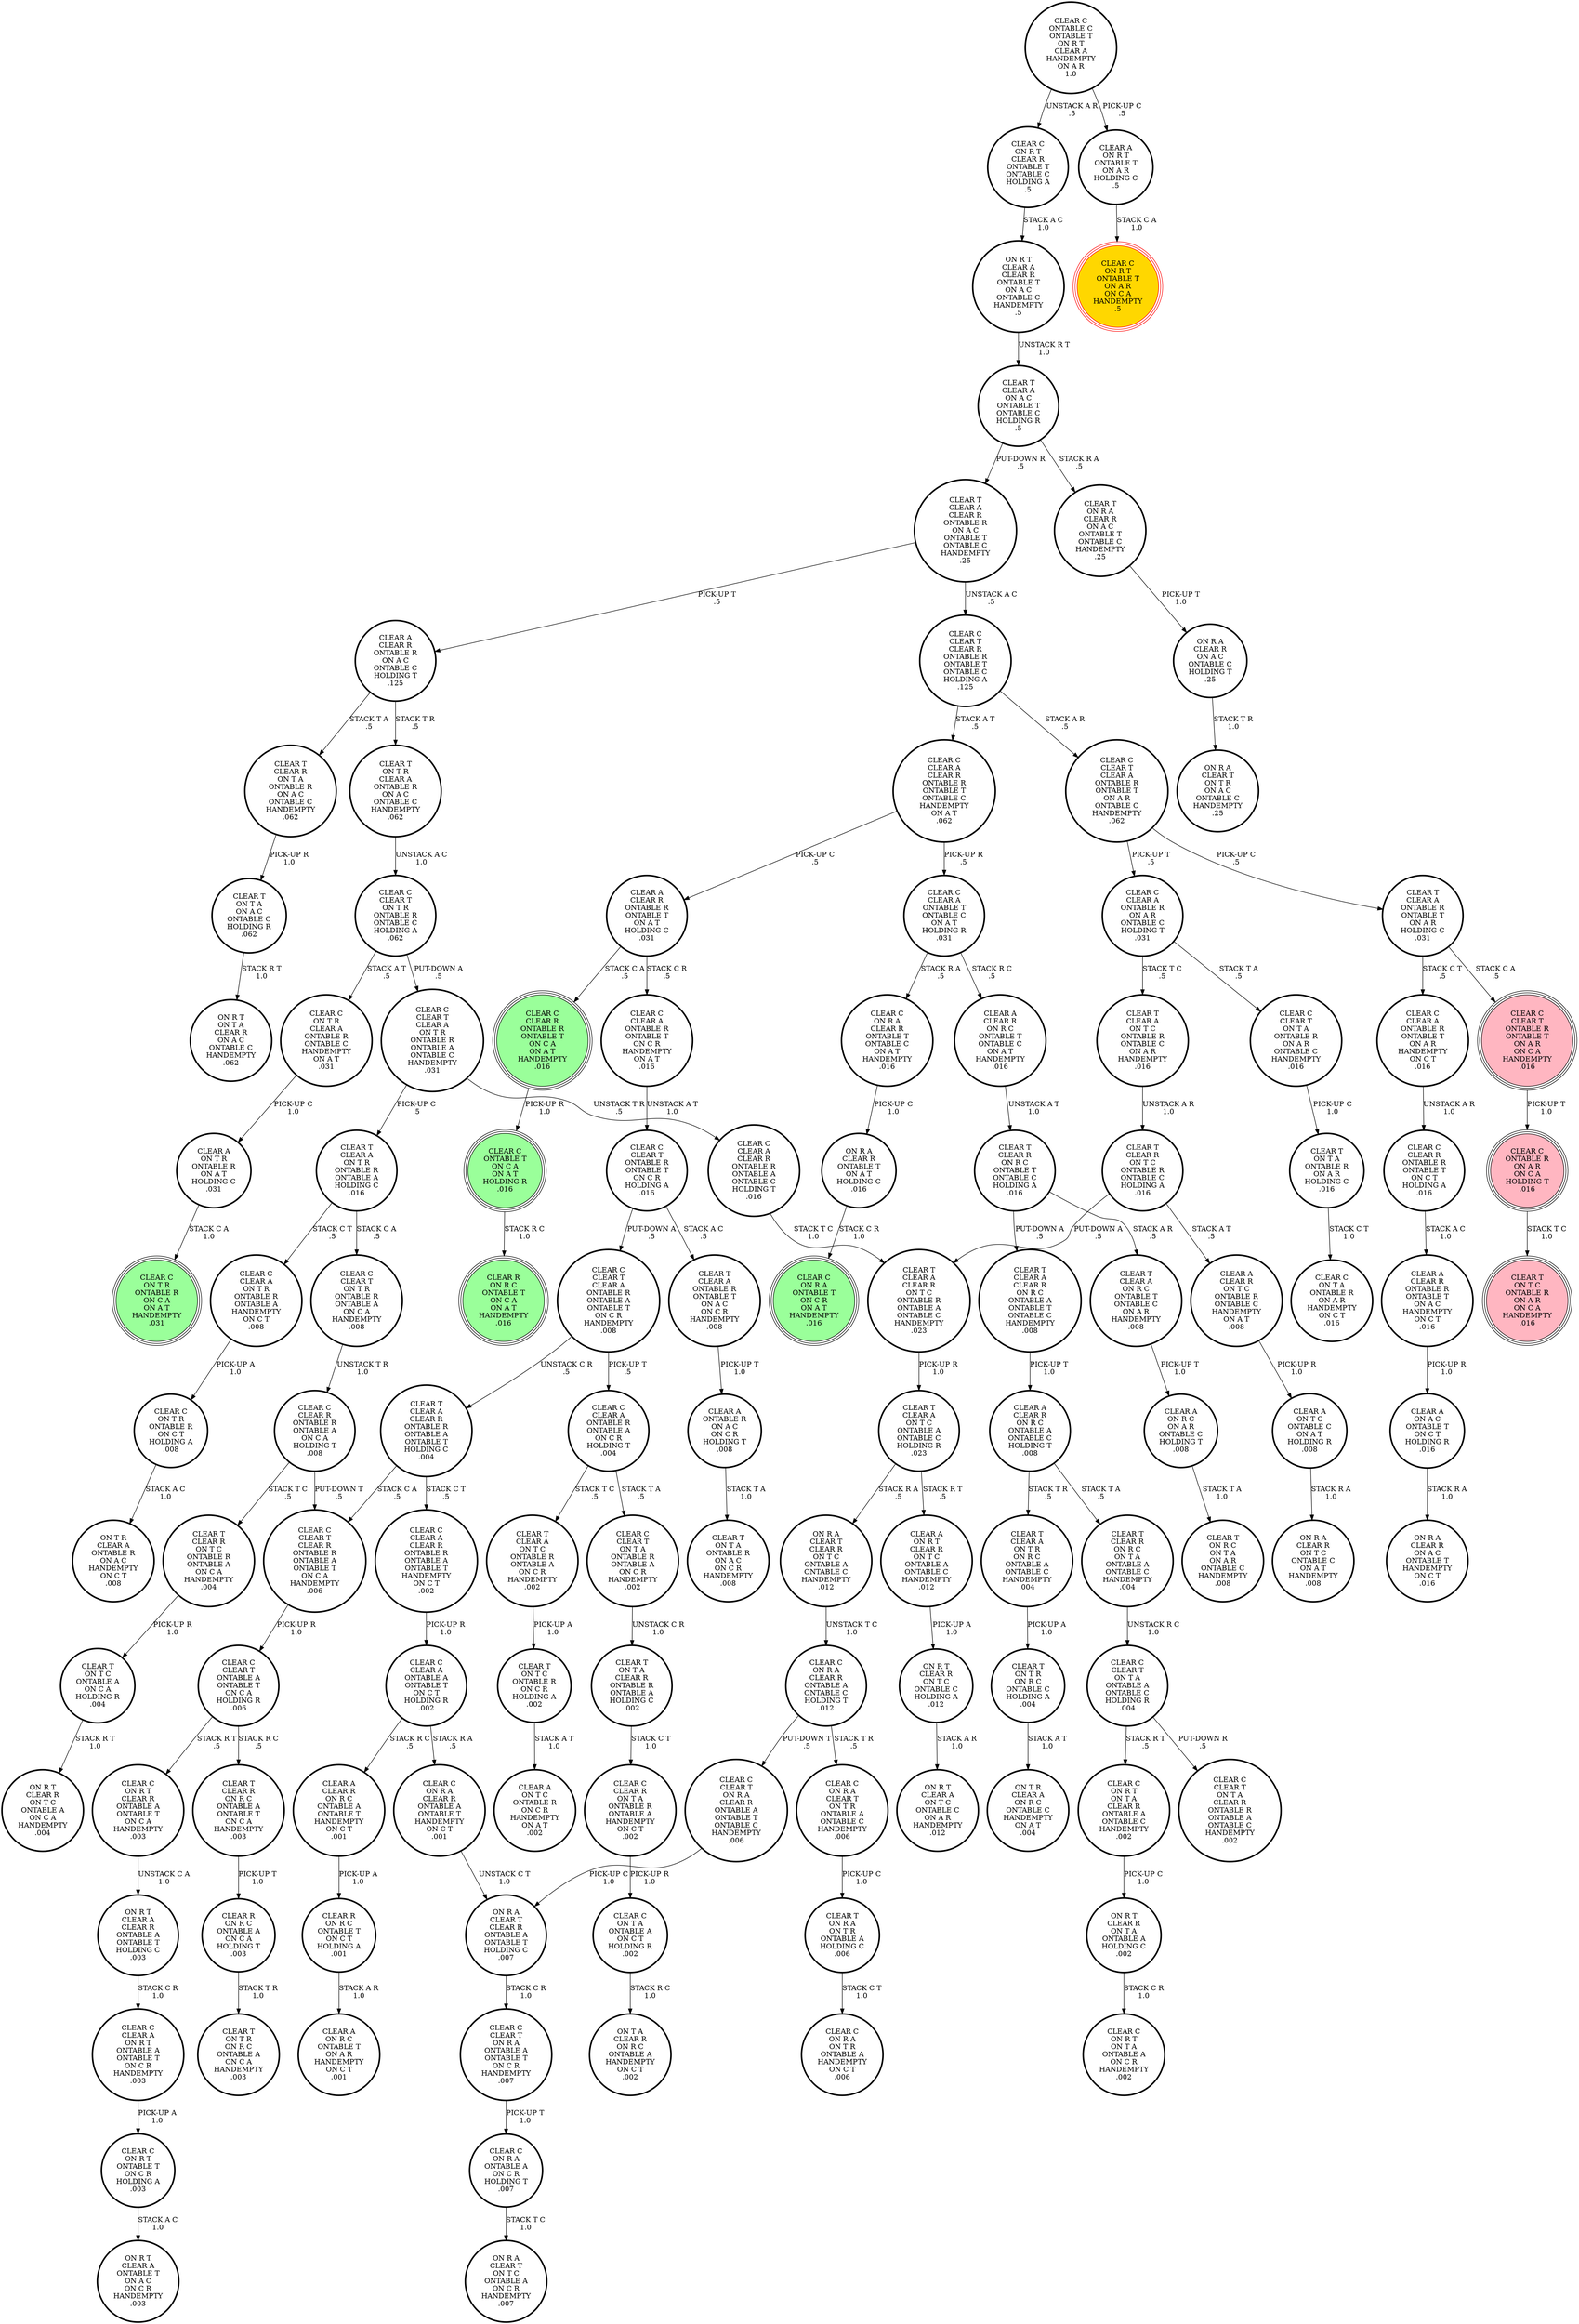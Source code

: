 digraph {
"CLEAR T\nON T A\nONTABLE R\nON A R\nHOLDING C\n.016\n" -> "CLEAR C\nON T A\nONTABLE R\nON A R\nHANDEMPTY\nON C T\n.016\n"[label="STACK C T\n1.0\n"];
"CLEAR C\nCLEAR A\nONTABLE R\nON A R\nONTABLE C\nHOLDING T\n.031\n" -> "CLEAR T\nCLEAR A\nON T C\nONTABLE R\nONTABLE C\nON A R\nHANDEMPTY\n.016\n"[label="STACK T C\n.5\n"];
"CLEAR C\nCLEAR A\nONTABLE R\nON A R\nONTABLE C\nHOLDING T\n.031\n" -> "CLEAR C\nCLEAR T\nON T A\nONTABLE R\nON A R\nONTABLE C\nHANDEMPTY\n.016\n"[label="STACK T A\n.5\n"];
"CLEAR C\nCLEAR T\nCLEAR R\nONTABLE R\nONTABLE A\nONTABLE T\nON C A\nHANDEMPTY\n.006\n" -> "CLEAR C\nCLEAR T\nONTABLE A\nONTABLE T\nON C A\nHOLDING R\n.006\n"[label="PICK-UP R\n1.0\n"];
"CLEAR T\nCLEAR A\nON T C\nONTABLE R\nONTABLE C\nON A R\nHANDEMPTY\n.016\n" -> "CLEAR T\nCLEAR R\nON T C\nONTABLE R\nONTABLE C\nHOLDING A\n.016\n"[label="UNSTACK A R\n1.0\n"];
"CLEAR T\nCLEAR A\nCLEAR R\nON R C\nONTABLE A\nONTABLE T\nONTABLE C\nHANDEMPTY\n.008\n" -> "CLEAR A\nCLEAR R\nON R C\nONTABLE A\nONTABLE C\nHOLDING T\n.008\n"[label="PICK-UP T\n1.0\n"];
"CLEAR C\nCLEAR A\nCLEAR R\nONTABLE R\nONTABLE A\nONTABLE T\nHANDEMPTY\nON C T\n.002\n" -> "CLEAR C\nCLEAR A\nONTABLE A\nONTABLE T\nON C T\nHOLDING R\n.002\n"[label="PICK-UP R\n1.0\n"];
"CLEAR T\nON R A\nCLEAR R\nON A C\nONTABLE T\nONTABLE C\nHANDEMPTY\n.25\n" -> "ON R A\nCLEAR R\nON A C\nONTABLE C\nHOLDING T\n.25\n"[label="PICK-UP T\n1.0\n"];
"ON R T\nCLEAR A\nCLEAR R\nONTABLE A\nONTABLE T\nHOLDING C\n.003\n" -> "CLEAR C\nCLEAR A\nON R T\nONTABLE A\nONTABLE T\nON C R\nHANDEMPTY\n.003\n"[label="STACK C R\n1.0\n"];
"CLEAR A\nCLEAR R\nONTABLE R\nONTABLE T\nON A T\nHOLDING C\n.031\n" -> "CLEAR C\nCLEAR A\nONTABLE R\nONTABLE T\nON C R\nHANDEMPTY\nON A T\n.016\n"[label="STACK C R\n.5\n"];
"CLEAR A\nCLEAR R\nONTABLE R\nONTABLE T\nON A T\nHOLDING C\n.031\n" -> "CLEAR C\nCLEAR R\nONTABLE R\nONTABLE T\nON C A\nON A T\nHANDEMPTY\n.016\n"[label="STACK C A\n.5\n"];
"CLEAR C\nCLEAR A\nON T R\nONTABLE R\nONTABLE A\nHANDEMPTY\nON C T\n.008\n" -> "CLEAR C\nON T R\nONTABLE R\nON C T\nHOLDING A\n.008\n"[label="PICK-UP A\n1.0\n"];
"CLEAR C\nCLEAR T\nON T R\nONTABLE R\nONTABLE C\nHOLDING A\n.062\n" -> "CLEAR C\nCLEAR T\nCLEAR A\nON T R\nONTABLE R\nONTABLE A\nONTABLE C\nHANDEMPTY\n.031\n"[label="PUT-DOWN A\n.5\n"];
"CLEAR C\nCLEAR T\nON T R\nONTABLE R\nONTABLE C\nHOLDING A\n.062\n" -> "CLEAR C\nON T R\nCLEAR A\nONTABLE R\nONTABLE C\nHANDEMPTY\nON A T\n.031\n"[label="STACK A T\n.5\n"];
"CLEAR C\nON R T\nCLEAR R\nONTABLE T\nONTABLE C\nHOLDING A\n.5\n" -> "ON R T\nCLEAR A\nCLEAR R\nONTABLE T\nON A C\nONTABLE C\nHANDEMPTY\n.5\n"[label="STACK A C\n1.0\n"];
"CLEAR T\nCLEAR A\nON A C\nONTABLE T\nONTABLE C\nHOLDING R\n.5\n" -> "CLEAR T\nCLEAR A\nCLEAR R\nONTABLE R\nON A C\nONTABLE T\nONTABLE C\nHANDEMPTY\n.25\n"[label="PUT-DOWN R\n.5\n"];
"CLEAR T\nCLEAR A\nON A C\nONTABLE T\nONTABLE C\nHOLDING R\n.5\n" -> "CLEAR T\nON R A\nCLEAR R\nON A C\nONTABLE T\nONTABLE C\nHANDEMPTY\n.25\n"[label="STACK R A\n.5\n"];
"CLEAR C\nCLEAR T\nCLEAR R\nONTABLE R\nONTABLE T\nONTABLE C\nHOLDING A\n.125\n" -> "CLEAR C\nCLEAR T\nCLEAR A\nONTABLE R\nONTABLE T\nON A R\nONTABLE C\nHANDEMPTY\n.062\n"[label="STACK A R\n.5\n"];
"CLEAR C\nCLEAR T\nCLEAR R\nONTABLE R\nONTABLE T\nONTABLE C\nHOLDING A\n.125\n" -> "CLEAR C\nCLEAR A\nCLEAR R\nONTABLE R\nONTABLE T\nONTABLE C\nHANDEMPTY\nON A T\n.062\n"[label="STACK A T\n.5\n"];
"CLEAR C\nCLEAR T\nONTABLE R\nONTABLE T\nON A R\nON C A\nHANDEMPTY\n.016\n" -> "CLEAR C\nONTABLE R\nON A R\nON C A\nHOLDING T\n.016\n"[label="PICK-UP T\n1.0\n"];
"CLEAR A\nON A C\nONTABLE T\nON C T\nHOLDING R\n.016\n" -> "ON R A\nCLEAR R\nON A C\nONTABLE T\nHANDEMPTY\nON C T\n.016\n"[label="STACK R A\n1.0\n"];
"CLEAR T\nCLEAR A\nON T C\nONTABLE R\nONTABLE A\nON C R\nHANDEMPTY\n.002\n" -> "CLEAR T\nON T C\nONTABLE R\nON C R\nHOLDING A\n.002\n"[label="PICK-UP A\n1.0\n"];
"CLEAR T\nON T R\nCLEAR A\nONTABLE R\nON A C\nONTABLE C\nHANDEMPTY\n.062\n" -> "CLEAR C\nCLEAR T\nON T R\nONTABLE R\nONTABLE C\nHOLDING A\n.062\n"[label="UNSTACK A C\n1.0\n"];
"CLEAR A\nON R C\nON A R\nONTABLE C\nHOLDING T\n.008\n" -> "CLEAR T\nON R C\nON T A\nON A R\nONTABLE C\nHANDEMPTY\n.008\n"[label="STACK T A\n1.0\n"];
"CLEAR C\nCLEAR T\nON T A\nONTABLE R\nONTABLE A\nON C R\nHANDEMPTY\n.002\n" -> "CLEAR T\nON T A\nCLEAR R\nONTABLE R\nONTABLE A\nHOLDING C\n.002\n"[label="UNSTACK C R\n1.0\n"];
"CLEAR C\nCLEAR T\nONTABLE A\nONTABLE T\nON C A\nHOLDING R\n.006\n" -> "CLEAR C\nON R T\nCLEAR R\nONTABLE A\nONTABLE T\nON C A\nHANDEMPTY\n.003\n"[label="STACK R T\n.5\n"];
"CLEAR C\nCLEAR T\nONTABLE A\nONTABLE T\nON C A\nHOLDING R\n.006\n" -> "CLEAR T\nCLEAR R\nON R C\nONTABLE A\nONTABLE T\nON C A\nHANDEMPTY\n.003\n"[label="STACK R C\n.5\n"];
"ON R T\nCLEAR A\nCLEAR R\nONTABLE T\nON A C\nONTABLE C\nHANDEMPTY\n.5\n" -> "CLEAR T\nCLEAR A\nON A C\nONTABLE T\nONTABLE C\nHOLDING R\n.5\n"[label="UNSTACK R T\n1.0\n"];
"CLEAR T\nCLEAR R\nON R C\nON T A\nONTABLE A\nONTABLE C\nHANDEMPTY\n.004\n" -> "CLEAR C\nCLEAR T\nON T A\nONTABLE A\nONTABLE C\nHOLDING R\n.004\n"[label="UNSTACK R C\n1.0\n"];
"CLEAR C\nCLEAR R\nONTABLE R\nONTABLE A\nON C A\nHOLDING T\n.008\n" -> "CLEAR C\nCLEAR T\nCLEAR R\nONTABLE R\nONTABLE A\nONTABLE T\nON C A\nHANDEMPTY\n.006\n"[label="PUT-DOWN T\n.5\n"];
"CLEAR C\nCLEAR R\nONTABLE R\nONTABLE A\nON C A\nHOLDING T\n.008\n" -> "CLEAR T\nCLEAR R\nON T C\nONTABLE R\nONTABLE A\nON C A\nHANDEMPTY\n.004\n"[label="STACK T C\n.5\n"];
"CLEAR C\nCLEAR A\nONTABLE A\nONTABLE T\nON C T\nHOLDING R\n.002\n" -> "CLEAR C\nON R A\nCLEAR R\nONTABLE A\nONTABLE T\nHANDEMPTY\nON C T\n.001\n"[label="STACK R A\n.5\n"];
"CLEAR C\nCLEAR A\nONTABLE A\nONTABLE T\nON C T\nHOLDING R\n.002\n" -> "CLEAR A\nCLEAR R\nON R C\nONTABLE A\nONTABLE T\nHANDEMPTY\nON C T\n.001\n"[label="STACK R C\n.5\n"];
"CLEAR A\nCLEAR R\nON T C\nONTABLE R\nONTABLE C\nHANDEMPTY\nON A T\n.008\n" -> "CLEAR A\nON T C\nONTABLE C\nON A T\nHOLDING R\n.008\n"[label="PICK-UP R\n1.0\n"];
"CLEAR C\nON R T\nCLEAR R\nONTABLE A\nONTABLE T\nON C A\nHANDEMPTY\n.003\n" -> "ON R T\nCLEAR A\nCLEAR R\nONTABLE A\nONTABLE T\nHOLDING C\n.003\n"[label="UNSTACK C A\n1.0\n"];
"CLEAR C\nON R T\nONTABLE T\nON C R\nHOLDING A\n.003\n" -> "ON R T\nCLEAR A\nONTABLE T\nON A C\nON C R\nHANDEMPTY\n.003\n"[label="STACK A C\n1.0\n"];
"CLEAR C\nCLEAR A\nON R T\nONTABLE A\nONTABLE T\nON C R\nHANDEMPTY\n.003\n" -> "CLEAR C\nON R T\nONTABLE T\nON C R\nHOLDING A\n.003\n"[label="PICK-UP A\n1.0\n"];
"CLEAR T\nCLEAR R\nON T A\nONTABLE R\nON A C\nONTABLE C\nHANDEMPTY\n.062\n" -> "CLEAR T\nON T A\nON A C\nONTABLE C\nHOLDING R\n.062\n"[label="PICK-UP R\n1.0\n"];
"CLEAR A\nCLEAR R\nONTABLE R\nONTABLE T\nON A C\nHANDEMPTY\nON C T\n.016\n" -> "CLEAR A\nON A C\nONTABLE T\nON C T\nHOLDING R\n.016\n"[label="PICK-UP R\n1.0\n"];
"CLEAR C\nON T R\nONTABLE R\nON C T\nHOLDING A\n.008\n" -> "ON T R\nCLEAR A\nONTABLE R\nON A C\nHANDEMPTY\nON C T\n.008\n"[label="STACK A C\n1.0\n"];
"CLEAR R\nON R C\nONTABLE T\nON C T\nHOLDING A\n.001\n" -> "CLEAR A\nON R C\nONTABLE T\nON A R\nHANDEMPTY\nON C T\n.001\n"[label="STACK A R\n1.0\n"];
"CLEAR A\nCLEAR R\nONTABLE R\nON A C\nONTABLE C\nHOLDING T\n.125\n" -> "CLEAR T\nON T R\nCLEAR A\nONTABLE R\nON A C\nONTABLE C\nHANDEMPTY\n.062\n"[label="STACK T R\n.5\n"];
"CLEAR A\nCLEAR R\nONTABLE R\nON A C\nONTABLE C\nHOLDING T\n.125\n" -> "CLEAR T\nCLEAR R\nON T A\nONTABLE R\nON A C\nONTABLE C\nHANDEMPTY\n.062\n"[label="STACK T A\n.5\n"];
"CLEAR C\nONTABLE T\nON C A\nON A T\nHOLDING R\n.016\n" -> "CLEAR R\nON R C\nONTABLE T\nON C A\nON A T\nHANDEMPTY\n.016\n"[label="STACK R C\n1.0\n"];
"CLEAR T\nCLEAR R\nON R C\nONTABLE A\nONTABLE T\nON C A\nHANDEMPTY\n.003\n" -> "CLEAR R\nON R C\nONTABLE A\nON C A\nHOLDING T\n.003\n"[label="PICK-UP T\n1.0\n"];
"CLEAR C\nCLEAR R\nON T A\nONTABLE R\nONTABLE A\nHANDEMPTY\nON C T\n.002\n" -> "CLEAR C\nON T A\nONTABLE A\nON C T\nHOLDING R\n.002\n"[label="PICK-UP R\n1.0\n"];
"CLEAR A\nCLEAR R\nON R C\nONTABLE A\nONTABLE C\nHOLDING T\n.008\n" -> "CLEAR T\nCLEAR A\nON T R\nON R C\nONTABLE A\nONTABLE C\nHANDEMPTY\n.004\n"[label="STACK T R\n.5\n"];
"CLEAR A\nCLEAR R\nON R C\nONTABLE A\nONTABLE C\nHOLDING T\n.008\n" -> "CLEAR T\nCLEAR R\nON R C\nON T A\nONTABLE A\nONTABLE C\nHANDEMPTY\n.004\n"[label="STACK T A\n.5\n"];
"CLEAR C\nCLEAR R\nONTABLE R\nONTABLE T\nON C T\nHOLDING A\n.016\n" -> "CLEAR A\nCLEAR R\nONTABLE R\nONTABLE T\nON A C\nHANDEMPTY\nON C T\n.016\n"[label="STACK A C\n1.0\n"];
"CLEAR A\nONTABLE R\nON A C\nON C R\nHOLDING T\n.008\n" -> "CLEAR T\nON T A\nONTABLE R\nON A C\nON C R\nHANDEMPTY\n.008\n"[label="STACK T A\n1.0\n"];
"CLEAR T\nCLEAR R\nON T C\nONTABLE R\nONTABLE A\nON C A\nHANDEMPTY\n.004\n" -> "CLEAR T\nON T C\nONTABLE A\nON C A\nHOLDING R\n.004\n"[label="PICK-UP R\n1.0\n"];
"CLEAR C\nCLEAR A\nCLEAR R\nONTABLE R\nONTABLE A\nONTABLE C\nHOLDING T\n.016\n" -> "CLEAR T\nCLEAR A\nCLEAR R\nON T C\nONTABLE R\nONTABLE A\nONTABLE C\nHANDEMPTY\n.023\n"[label="STACK T C\n1.0\n"];
"CLEAR T\nON R A\nON T R\nONTABLE A\nHOLDING C\n.006\n" -> "CLEAR C\nON R A\nON T R\nONTABLE A\nHANDEMPTY\nON C T\n.006\n"[label="STACK C T\n1.0\n"];
"CLEAR C\nCLEAR T\nON T A\nONTABLE A\nONTABLE C\nHOLDING R\n.004\n" -> "CLEAR C\nCLEAR T\nON T A\nCLEAR R\nONTABLE R\nONTABLE A\nONTABLE C\nHANDEMPTY\n.002\n"[label="PUT-DOWN R\n.5\n"];
"CLEAR C\nCLEAR T\nON T A\nONTABLE A\nONTABLE C\nHOLDING R\n.004\n" -> "CLEAR C\nON R T\nON T A\nCLEAR R\nONTABLE A\nONTABLE C\nHANDEMPTY\n.002\n"[label="STACK R T\n.5\n"];
"CLEAR T\nCLEAR A\nCLEAR R\nONTABLE R\nON A C\nONTABLE T\nONTABLE C\nHANDEMPTY\n.25\n" -> "CLEAR C\nCLEAR T\nCLEAR R\nONTABLE R\nONTABLE T\nONTABLE C\nHOLDING A\n.125\n"[label="UNSTACK A C\n.5\n"];
"CLEAR T\nCLEAR A\nCLEAR R\nONTABLE R\nON A C\nONTABLE T\nONTABLE C\nHANDEMPTY\n.25\n" -> "CLEAR A\nCLEAR R\nONTABLE R\nON A C\nONTABLE C\nHOLDING T\n.125\n"[label="PICK-UP T\n.5\n"];
"CLEAR C\nCLEAR T\nON T A\nONTABLE R\nON A R\nONTABLE C\nHANDEMPTY\n.016\n" -> "CLEAR T\nON T A\nONTABLE R\nON A R\nHOLDING C\n.016\n"[label="PICK-UP C\n1.0\n"];
"CLEAR C\nCLEAR T\nON R A\nCLEAR R\nONTABLE A\nONTABLE T\nONTABLE C\nHANDEMPTY\n.006\n" -> "ON R A\nCLEAR T\nCLEAR R\nONTABLE A\nONTABLE T\nHOLDING C\n.007\n"[label="PICK-UP C\n1.0\n"];
"CLEAR T\nON T A\nCLEAR R\nONTABLE R\nONTABLE A\nHOLDING C\n.002\n" -> "CLEAR C\nCLEAR R\nON T A\nONTABLE R\nONTABLE A\nHANDEMPTY\nON C T\n.002\n"[label="STACK C T\n1.0\n"];
"CLEAR T\nCLEAR A\nON T R\nONTABLE R\nONTABLE A\nHOLDING C\n.016\n" -> "CLEAR C\nCLEAR T\nON T R\nONTABLE R\nONTABLE A\nON C A\nHANDEMPTY\n.008\n"[label="STACK C A\n.5\n"];
"CLEAR T\nCLEAR A\nON T R\nONTABLE R\nONTABLE A\nHOLDING C\n.016\n" -> "CLEAR C\nCLEAR A\nON T R\nONTABLE R\nONTABLE A\nHANDEMPTY\nON C T\n.008\n"[label="STACK C T\n.5\n"];
"CLEAR T\nON T R\nON R C\nONTABLE C\nHOLDING A\n.004\n" -> "ON T R\nCLEAR A\nON R C\nONTABLE C\nHANDEMPTY\nON A T\n.004\n"[label="STACK A T\n1.0\n"];
"CLEAR C\nON R A\nCLEAR T\nON T R\nONTABLE A\nONTABLE C\nHANDEMPTY\n.006\n" -> "CLEAR T\nON R A\nON T R\nONTABLE A\nHOLDING C\n.006\n"[label="PICK-UP C\n1.0\n"];
"CLEAR C\nCLEAR T\nCLEAR A\nON T R\nONTABLE R\nONTABLE A\nONTABLE C\nHANDEMPTY\n.031\n" -> "CLEAR C\nCLEAR A\nCLEAR R\nONTABLE R\nONTABLE A\nONTABLE C\nHOLDING T\n.016\n"[label="UNSTACK T R\n.5\n"];
"CLEAR C\nCLEAR T\nCLEAR A\nON T R\nONTABLE R\nONTABLE A\nONTABLE C\nHANDEMPTY\n.031\n" -> "CLEAR T\nCLEAR A\nON T R\nONTABLE R\nONTABLE A\nHOLDING C\n.016\n"[label="PICK-UP C\n.5\n"];
"CLEAR C\nCLEAR T\nON R A\nONTABLE A\nONTABLE T\nON C R\nHANDEMPTY\n.007\n" -> "CLEAR C\nON R A\nONTABLE A\nON C R\nHOLDING T\n.007\n"[label="PICK-UP T\n1.0\n"];
"CLEAR C\nON T A\nONTABLE A\nON C T\nHOLDING R\n.002\n" -> "ON T A\nCLEAR R\nON R C\nONTABLE A\nHANDEMPTY\nON C T\n.002\n"[label="STACK R C\n1.0\n"];
"CLEAR A\nCLEAR R\nON R C\nONTABLE T\nONTABLE C\nON A T\nHANDEMPTY\n.016\n" -> "CLEAR T\nCLEAR R\nON R C\nONTABLE T\nONTABLE C\nHOLDING A\n.016\n"[label="UNSTACK A T\n1.0\n"];
"CLEAR T\nCLEAR A\nONTABLE R\nONTABLE T\nON A C\nON C R\nHANDEMPTY\n.008\n" -> "CLEAR A\nONTABLE R\nON A C\nON C R\nHOLDING T\n.008\n"[label="PICK-UP T\n1.0\n"];
"CLEAR T\nCLEAR A\nCLEAR R\nON T C\nONTABLE R\nONTABLE A\nONTABLE C\nHANDEMPTY\n.023\n" -> "CLEAR T\nCLEAR A\nON T C\nONTABLE A\nONTABLE C\nHOLDING R\n.023\n"[label="PICK-UP R\n1.0\n"];
"CLEAR C\nCLEAR A\nCLEAR R\nONTABLE R\nONTABLE T\nONTABLE C\nHANDEMPTY\nON A T\n.062\n" -> "CLEAR A\nCLEAR R\nONTABLE R\nONTABLE T\nON A T\nHOLDING C\n.031\n"[label="PICK-UP C\n.5\n"];
"CLEAR C\nCLEAR A\nCLEAR R\nONTABLE R\nONTABLE T\nONTABLE C\nHANDEMPTY\nON A T\n.062\n" -> "CLEAR C\nCLEAR A\nONTABLE T\nONTABLE C\nON A T\nHOLDING R\n.031\n"[label="PICK-UP R\n.5\n"];
"CLEAR A\nCLEAR R\nON R C\nONTABLE A\nONTABLE T\nHANDEMPTY\nON C T\n.001\n" -> "CLEAR R\nON R C\nONTABLE T\nON C T\nHOLDING A\n.001\n"[label="PICK-UP A\n1.0\n"];
"CLEAR T\nCLEAR A\nONTABLE R\nONTABLE T\nON A R\nHOLDING C\n.031\n" -> "CLEAR C\nCLEAR T\nONTABLE R\nONTABLE T\nON A R\nON C A\nHANDEMPTY\n.016\n"[label="STACK C A\n.5\n"];
"CLEAR T\nCLEAR A\nONTABLE R\nONTABLE T\nON A R\nHOLDING C\n.031\n" -> "CLEAR C\nCLEAR A\nONTABLE R\nONTABLE T\nON A R\nHANDEMPTY\nON C T\n.016\n"[label="STACK C T\n.5\n"];
"CLEAR T\nCLEAR R\nON R C\nONTABLE T\nONTABLE C\nHOLDING A\n.016\n" -> "CLEAR T\nCLEAR A\nCLEAR R\nON R C\nONTABLE A\nONTABLE T\nONTABLE C\nHANDEMPTY\n.008\n"[label="PUT-DOWN A\n.5\n"];
"CLEAR T\nCLEAR R\nON R C\nONTABLE T\nONTABLE C\nHOLDING A\n.016\n" -> "CLEAR T\nCLEAR A\nON R C\nONTABLE T\nONTABLE C\nON A R\nHANDEMPTY\n.008\n"[label="STACK A R\n.5\n"];
"ON R T\nCLEAR R\nON T C\nONTABLE C\nHOLDING A\n.012\n" -> "ON R T\nCLEAR A\nON T C\nONTABLE C\nON A R\nHANDEMPTY\n.012\n"[label="STACK A R\n1.0\n"];
"ON R A\nCLEAR T\nCLEAR R\nONTABLE A\nONTABLE T\nHOLDING C\n.007\n" -> "CLEAR C\nCLEAR T\nON R A\nONTABLE A\nONTABLE T\nON C R\nHANDEMPTY\n.007\n"[label="STACK C R\n1.0\n"];
"CLEAR T\nON T A\nON A C\nONTABLE C\nHOLDING R\n.062\n" -> "ON R T\nON T A\nCLEAR R\nON A C\nONTABLE C\nHANDEMPTY\n.062\n"[label="STACK R T\n1.0\n"];
"CLEAR T\nCLEAR R\nON T C\nONTABLE R\nONTABLE C\nHOLDING A\n.016\n" -> "CLEAR T\nCLEAR A\nCLEAR R\nON T C\nONTABLE R\nONTABLE A\nONTABLE C\nHANDEMPTY\n.023\n"[label="PUT-DOWN A\n.5\n"];
"CLEAR T\nCLEAR R\nON T C\nONTABLE R\nONTABLE C\nHOLDING A\n.016\n" -> "CLEAR A\nCLEAR R\nON T C\nONTABLE R\nONTABLE C\nHANDEMPTY\nON A T\n.008\n"[label="STACK A T\n.5\n"];
"CLEAR C\nCLEAR T\nONTABLE R\nONTABLE T\nON C R\nHOLDING A\n.016\n" -> "CLEAR T\nCLEAR A\nONTABLE R\nONTABLE T\nON A C\nON C R\nHANDEMPTY\n.008\n"[label="STACK A C\n.5\n"];
"CLEAR C\nCLEAR T\nONTABLE R\nONTABLE T\nON C R\nHOLDING A\n.016\n" -> "CLEAR C\nCLEAR T\nCLEAR A\nONTABLE R\nONTABLE A\nONTABLE T\nON C R\nHANDEMPTY\n.008\n"[label="PUT-DOWN A\n.5\n"];
"CLEAR A\nON T C\nONTABLE C\nON A T\nHOLDING R\n.008\n" -> "ON R A\nCLEAR R\nON T C\nONTABLE C\nON A T\nHANDEMPTY\n.008\n"[label="STACK R A\n1.0\n"];
"CLEAR C\nON T R\nCLEAR A\nONTABLE R\nONTABLE C\nHANDEMPTY\nON A T\n.031\n" -> "CLEAR A\nON T R\nONTABLE R\nON A T\nHOLDING C\n.031\n"[label="PICK-UP C\n1.0\n"];
"CLEAR C\nCLEAR A\nONTABLE R\nONTABLE A\nON C R\nHOLDING T\n.004\n" -> "CLEAR T\nCLEAR A\nON T C\nONTABLE R\nONTABLE A\nON C R\nHANDEMPTY\n.002\n"[label="STACK T C\n.5\n"];
"CLEAR C\nCLEAR A\nONTABLE R\nONTABLE A\nON C R\nHOLDING T\n.004\n" -> "CLEAR C\nCLEAR T\nON T A\nONTABLE R\nONTABLE A\nON C R\nHANDEMPTY\n.002\n"[label="STACK T A\n.5\n"];
"CLEAR C\nCLEAR A\nONTABLE T\nONTABLE C\nON A T\nHOLDING R\n.031\n" -> "CLEAR C\nON R A\nCLEAR R\nONTABLE T\nONTABLE C\nON A T\nHANDEMPTY\n.016\n"[label="STACK R A\n.5\n"];
"CLEAR C\nCLEAR A\nONTABLE T\nONTABLE C\nON A T\nHOLDING R\n.031\n" -> "CLEAR A\nCLEAR R\nON R C\nONTABLE T\nONTABLE C\nON A T\nHANDEMPTY\n.016\n"[label="STACK R C\n.5\n"];
"CLEAR T\nCLEAR A\nON T R\nON R C\nONTABLE A\nONTABLE C\nHANDEMPTY\n.004\n" -> "CLEAR T\nON T R\nON R C\nONTABLE C\nHOLDING A\n.004\n"[label="PICK-UP A\n1.0\n"];
"ON R A\nCLEAR R\nONTABLE T\nON A T\nHOLDING C\n.016\n" -> "CLEAR C\nON R A\nONTABLE T\nON C R\nON A T\nHANDEMPTY\n.016\n"[label="STACK C R\n1.0\n"];
"CLEAR R\nON R C\nONTABLE A\nON C A\nHOLDING T\n.003\n" -> "CLEAR T\nON T R\nON R C\nONTABLE A\nON C A\nHANDEMPTY\n.003\n"[label="STACK T R\n1.0\n"];
"CLEAR C\nCLEAR A\nONTABLE R\nONTABLE T\nON C R\nHANDEMPTY\nON A T\n.016\n" -> "CLEAR C\nCLEAR T\nONTABLE R\nONTABLE T\nON C R\nHOLDING A\n.016\n"[label="UNSTACK A T\n1.0\n"];
"CLEAR C\nONTABLE R\nON A R\nON C A\nHOLDING T\n.016\n" -> "CLEAR T\nON T C\nONTABLE R\nON A R\nON C A\nHANDEMPTY\n.016\n"[label="STACK T C\n1.0\n"];
"CLEAR C\nON R A\nCLEAR R\nONTABLE A\nONTABLE C\nHOLDING T\n.012\n" -> "CLEAR C\nON R A\nCLEAR T\nON T R\nONTABLE A\nONTABLE C\nHANDEMPTY\n.006\n"[label="STACK T R\n.5\n"];
"CLEAR C\nON R A\nCLEAR R\nONTABLE A\nONTABLE C\nHOLDING T\n.012\n" -> "CLEAR C\nCLEAR T\nON R A\nCLEAR R\nONTABLE A\nONTABLE T\nONTABLE C\nHANDEMPTY\n.006\n"[label="PUT-DOWN T\n.5\n"];
"CLEAR C\nON R A\nCLEAR R\nONTABLE A\nONTABLE T\nHANDEMPTY\nON C T\n.001\n" -> "ON R A\nCLEAR T\nCLEAR R\nONTABLE A\nONTABLE T\nHOLDING C\n.007\n"[label="UNSTACK C T\n1.0\n"];
"CLEAR C\nCLEAR T\nCLEAR A\nONTABLE R\nONTABLE T\nON A R\nONTABLE C\nHANDEMPTY\n.062\n" -> "CLEAR C\nCLEAR A\nONTABLE R\nON A R\nONTABLE C\nHOLDING T\n.031\n"[label="PICK-UP T\n.5\n"];
"CLEAR C\nCLEAR T\nCLEAR A\nONTABLE R\nONTABLE T\nON A R\nONTABLE C\nHANDEMPTY\n.062\n" -> "CLEAR T\nCLEAR A\nONTABLE R\nONTABLE T\nON A R\nHOLDING C\n.031\n"[label="PICK-UP C\n.5\n"];
"ON R A\nCLEAR T\nCLEAR R\nON T C\nONTABLE A\nONTABLE C\nHANDEMPTY\n.012\n" -> "CLEAR C\nON R A\nCLEAR R\nONTABLE A\nONTABLE C\nHOLDING T\n.012\n"[label="UNSTACK T C\n1.0\n"];
"CLEAR A\nON R T\nONTABLE T\nON A R\nHOLDING C\n.5\n" -> "CLEAR C\nON R T\nONTABLE T\nON A R\nON C A\nHANDEMPTY\n.5\n"[label="STACK C A\n1.0\n"];
"CLEAR A\nON R T\nCLEAR R\nON T C\nONTABLE A\nONTABLE C\nHANDEMPTY\n.012\n" -> "ON R T\nCLEAR R\nON T C\nONTABLE C\nHOLDING A\n.012\n"[label="PICK-UP A\n1.0\n"];
"CLEAR C\nCLEAR A\nONTABLE R\nONTABLE T\nON A R\nHANDEMPTY\nON C T\n.016\n" -> "CLEAR C\nCLEAR R\nONTABLE R\nONTABLE T\nON C T\nHOLDING A\n.016\n"[label="UNSTACK A R\n1.0\n"];
"CLEAR C\nONTABLE C\nONTABLE T\nON R T\nCLEAR A\nHANDEMPTY\nON A R\n1.0\n" -> "CLEAR C\nON R T\nCLEAR R\nONTABLE T\nONTABLE C\nHOLDING A\n.5\n"[label="UNSTACK A R\n.5\n"];
"CLEAR C\nONTABLE C\nONTABLE T\nON R T\nCLEAR A\nHANDEMPTY\nON A R\n1.0\n" -> "CLEAR A\nON R T\nONTABLE T\nON A R\nHOLDING C\n.5\n"[label="PICK-UP C\n.5\n"];
"CLEAR A\nON T R\nONTABLE R\nON A T\nHOLDING C\n.031\n" -> "CLEAR C\nON T R\nONTABLE R\nON C A\nON A T\nHANDEMPTY\n.031\n"[label="STACK C A\n1.0\n"];
"ON R T\nCLEAR R\nON T A\nONTABLE A\nHOLDING C\n.002\n" -> "CLEAR C\nON R T\nON T A\nONTABLE A\nON C R\nHANDEMPTY\n.002\n"[label="STACK C R\n1.0\n"];
"CLEAR C\nON R T\nON T A\nCLEAR R\nONTABLE A\nONTABLE C\nHANDEMPTY\n.002\n" -> "ON R T\nCLEAR R\nON T A\nONTABLE A\nHOLDING C\n.002\n"[label="PICK-UP C\n1.0\n"];
"CLEAR T\nON T C\nONTABLE R\nON C R\nHOLDING A\n.002\n" -> "CLEAR A\nON T C\nONTABLE R\nON C R\nHANDEMPTY\nON A T\n.002\n"[label="STACK A T\n1.0\n"];
"CLEAR C\nON R A\nCLEAR R\nONTABLE T\nONTABLE C\nON A T\nHANDEMPTY\n.016\n" -> "ON R A\nCLEAR R\nONTABLE T\nON A T\nHOLDING C\n.016\n"[label="PICK-UP C\n1.0\n"];
"CLEAR T\nCLEAR A\nON T C\nONTABLE A\nONTABLE C\nHOLDING R\n.023\n" -> "ON R A\nCLEAR T\nCLEAR R\nON T C\nONTABLE A\nONTABLE C\nHANDEMPTY\n.012\n"[label="STACK R A\n.5\n"];
"CLEAR T\nCLEAR A\nON T C\nONTABLE A\nONTABLE C\nHOLDING R\n.023\n" -> "CLEAR A\nON R T\nCLEAR R\nON T C\nONTABLE A\nONTABLE C\nHANDEMPTY\n.012\n"[label="STACK R T\n.5\n"];
"CLEAR C\nON R A\nONTABLE A\nON C R\nHOLDING T\n.007\n" -> "ON R A\nCLEAR T\nON T C\nONTABLE A\nON C R\nHANDEMPTY\n.007\n"[label="STACK T C\n1.0\n"];
"CLEAR C\nCLEAR R\nONTABLE R\nONTABLE T\nON C A\nON A T\nHANDEMPTY\n.016\n" -> "CLEAR C\nONTABLE T\nON C A\nON A T\nHOLDING R\n.016\n"[label="PICK-UP R\n1.0\n"];
"CLEAR C\nCLEAR T\nCLEAR A\nONTABLE R\nONTABLE A\nONTABLE T\nON C R\nHANDEMPTY\n.008\n" -> "CLEAR C\nCLEAR A\nONTABLE R\nONTABLE A\nON C R\nHOLDING T\n.004\n"[label="PICK-UP T\n.5\n"];
"CLEAR C\nCLEAR T\nCLEAR A\nONTABLE R\nONTABLE A\nONTABLE T\nON C R\nHANDEMPTY\n.008\n" -> "CLEAR T\nCLEAR A\nCLEAR R\nONTABLE R\nONTABLE A\nONTABLE T\nHOLDING C\n.004\n"[label="UNSTACK C R\n.5\n"];
"CLEAR T\nON T C\nONTABLE A\nON C A\nHOLDING R\n.004\n" -> "ON R T\nCLEAR R\nON T C\nONTABLE A\nON C A\nHANDEMPTY\n.004\n"[label="STACK R T\n1.0\n"];
"ON R A\nCLEAR R\nON A C\nONTABLE C\nHOLDING T\n.25\n" -> "ON R A\nCLEAR T\nON T R\nON A C\nONTABLE C\nHANDEMPTY\n.25\n"[label="STACK T R\n1.0\n"];
"CLEAR T\nCLEAR A\nCLEAR R\nONTABLE R\nONTABLE A\nONTABLE T\nHOLDING C\n.004\n" -> "CLEAR C\nCLEAR A\nCLEAR R\nONTABLE R\nONTABLE A\nONTABLE T\nHANDEMPTY\nON C T\n.002\n"[label="STACK C T\n.5\n"];
"CLEAR T\nCLEAR A\nCLEAR R\nONTABLE R\nONTABLE A\nONTABLE T\nHOLDING C\n.004\n" -> "CLEAR C\nCLEAR T\nCLEAR R\nONTABLE R\nONTABLE A\nONTABLE T\nON C A\nHANDEMPTY\n.006\n"[label="STACK C A\n.5\n"];
"CLEAR C\nCLEAR T\nON T R\nONTABLE R\nONTABLE A\nON C A\nHANDEMPTY\n.008\n" -> "CLEAR C\nCLEAR R\nONTABLE R\nONTABLE A\nON C A\nHOLDING T\n.008\n"[label="UNSTACK T R\n1.0\n"];
"CLEAR T\nCLEAR A\nON R C\nONTABLE T\nONTABLE C\nON A R\nHANDEMPTY\n.008\n" -> "CLEAR A\nON R C\nON A R\nONTABLE C\nHOLDING T\n.008\n"[label="PICK-UP T\n1.0\n"];
"ON T A\nCLEAR R\nON R C\nONTABLE A\nHANDEMPTY\nON C T\n.002\n" [shape=circle, penwidth=3];
"CLEAR C\nCLEAR T\nON T A\nCLEAR R\nONTABLE R\nONTABLE A\nONTABLE C\nHANDEMPTY\n.002\n" [shape=circle, penwidth=3];
"CLEAR C\nON R T\nONTABLE T\nON A R\nON C A\nHANDEMPTY\n.5\n" [shape=circle, style=filled color=red, fillcolor=gold, peripheries=3];
"CLEAR C\nON R A\nONTABLE T\nON C R\nON A T\nHANDEMPTY\n.016\n" [shape=circle, style=filled, fillcolor=palegreen1, peripheries=3];
"ON T R\nCLEAR A\nON R C\nONTABLE C\nHANDEMPTY\nON A T\n.004\n" [shape=circle, penwidth=3];
"ON R A\nCLEAR R\nON A C\nONTABLE T\nHANDEMPTY\nON C T\n.016\n" [shape=circle, penwidth=3];
"ON R A\nCLEAR T\nON T R\nON A C\nONTABLE C\nHANDEMPTY\n.25\n" [shape=circle, penwidth=3];
"CLEAR T\nON T R\nON R C\nONTABLE A\nON C A\nHANDEMPTY\n.003\n" [shape=circle, penwidth=3];
"ON R T\nCLEAR A\nONTABLE T\nON A C\nON C R\nHANDEMPTY\n.003\n" [shape=circle, penwidth=3];
"ON R T\nCLEAR R\nON T C\nONTABLE A\nON C A\nHANDEMPTY\n.004\n" [shape=circle, penwidth=3];
"CLEAR C\nON R T\nON T A\nONTABLE A\nON C R\nHANDEMPTY\n.002\n" [shape=circle, penwidth=3];
"CLEAR C\nON R A\nON T R\nONTABLE A\nHANDEMPTY\nON C T\n.006\n" [shape=circle, penwidth=3];
"CLEAR A\nON T C\nONTABLE R\nON C R\nHANDEMPTY\nON A T\n.002\n" [shape=circle, penwidth=3];
"ON R A\nCLEAR T\nON T C\nONTABLE A\nON C R\nHANDEMPTY\n.007\n" [shape=circle, penwidth=3];
"ON R T\nON T A\nCLEAR R\nON A C\nONTABLE C\nHANDEMPTY\n.062\n" [shape=circle, penwidth=3];
"CLEAR T\nON T A\nONTABLE R\nON A C\nON C R\nHANDEMPTY\n.008\n" [shape=circle, penwidth=3];
"ON R T\nCLEAR A\nON T C\nONTABLE C\nON A R\nHANDEMPTY\n.012\n" [shape=circle, penwidth=3];
"ON R A\nCLEAR R\nON T C\nONTABLE C\nON A T\nHANDEMPTY\n.008\n" [shape=circle, penwidth=3];
"CLEAR R\nON R C\nONTABLE T\nON C A\nON A T\nHANDEMPTY\n.016\n" [shape=circle, style=filled, fillcolor=palegreen1, peripheries=3];
"CLEAR C\nON T A\nONTABLE R\nON A R\nHANDEMPTY\nON C T\n.016\n" [shape=circle, penwidth=3];
"CLEAR C\nON T R\nONTABLE R\nON C A\nON A T\nHANDEMPTY\n.031\n" [shape=circle, style=filled, fillcolor=palegreen1, peripheries=3];
"CLEAR T\nON R C\nON T A\nON A R\nONTABLE C\nHANDEMPTY\n.008\n" [shape=circle, penwidth=3];
"ON T R\nCLEAR A\nONTABLE R\nON A C\nHANDEMPTY\nON C T\n.008\n" [shape=circle, penwidth=3];
"CLEAR T\nON T C\nONTABLE R\nON A R\nON C A\nHANDEMPTY\n.016\n" [shape=circle, style=filled, fillcolor=lightpink, peripheries=3];
"CLEAR A\nON R C\nONTABLE T\nON A R\nHANDEMPTY\nON C T\n.001\n" [shape=circle, penwidth=3];
"CLEAR A\nONTABLE R\nON A C\nON C R\nHOLDING T\n.008\n" [shape=circle, penwidth=3];
"CLEAR C\nONTABLE R\nON A R\nON C A\nHOLDING T\n.016\n" [shape=circle, style=filled, fillcolor=lightpink, peripheries=3];
"CLEAR T\nCLEAR A\nONTABLE R\nONTABLE T\nON A C\nON C R\nHANDEMPTY\n.008\n" [shape=circle, penwidth=3];
"CLEAR A\nCLEAR R\nON R C\nONTABLE T\nONTABLE C\nON A T\nHANDEMPTY\n.016\n" [shape=circle, penwidth=3];
"ON R A\nCLEAR R\nONTABLE T\nON A T\nHOLDING C\n.016\n" [shape=circle, penwidth=3];
"CLEAR A\nON R T\nCLEAR R\nON T C\nONTABLE A\nONTABLE C\nHANDEMPTY\n.012\n" [shape=circle, penwidth=3];
"ON T A\nCLEAR R\nON R C\nONTABLE A\nHANDEMPTY\nON C T\n.002\n" [shape=circle, penwidth=3];
"CLEAR C\nONTABLE T\nON C A\nON A T\nHOLDING R\n.016\n" [shape=circle, style=filled, fillcolor=palegreen1, peripheries=3];
"ON R A\nCLEAR T\nCLEAR R\nON T C\nONTABLE A\nONTABLE C\nHANDEMPTY\n.012\n" [shape=circle, penwidth=3];
"CLEAR C\nONTABLE C\nONTABLE T\nON R T\nCLEAR A\nHANDEMPTY\nON A R\n1.0\n" [shape=circle, penwidth=3];
"CLEAR C\nCLEAR A\nONTABLE R\nONTABLE T\nON A R\nHANDEMPTY\nON C T\n.016\n" [shape=circle, penwidth=3];
"CLEAR T\nCLEAR A\nON T R\nONTABLE R\nONTABLE A\nHOLDING C\n.016\n" [shape=circle, penwidth=3];
"CLEAR A\nCLEAR R\nON R C\nONTABLE A\nONTABLE C\nHOLDING T\n.008\n" [shape=circle, penwidth=3];
"CLEAR T\nCLEAR A\nON T R\nON R C\nONTABLE A\nONTABLE C\nHANDEMPTY\n.004\n" [shape=circle, penwidth=3];
"CLEAR C\nCLEAR T\nON T A\nCLEAR R\nONTABLE R\nONTABLE A\nONTABLE C\nHANDEMPTY\n.002\n" [shape=circle, penwidth=3];
"CLEAR T\nCLEAR R\nON R C\nONTABLE T\nONTABLE C\nHOLDING A\n.016\n" [shape=circle, penwidth=3];
"CLEAR A\nCLEAR R\nON T C\nONTABLE R\nONTABLE C\nHANDEMPTY\nON A T\n.008\n" [shape=circle, penwidth=3];
"ON R T\nCLEAR R\nON T A\nONTABLE A\nHOLDING C\n.002\n" [shape=circle, penwidth=3];
"CLEAR T\nON T A\nONTABLE R\nON A R\nHOLDING C\n.016\n" [shape=circle, penwidth=3];
"CLEAR C\nCLEAR T\nON T A\nONTABLE R\nONTABLE A\nON C R\nHANDEMPTY\n.002\n" [shape=circle, penwidth=3];
"CLEAR C\nCLEAR T\nONTABLE R\nONTABLE T\nON A R\nON C A\nHANDEMPTY\n.016\n" [shape=circle, style=filled, fillcolor=lightpink, peripheries=3];
"CLEAR T\nON T R\nCLEAR A\nONTABLE R\nON A C\nONTABLE C\nHANDEMPTY\n.062\n" [shape=circle, penwidth=3];
"CLEAR T\nCLEAR A\nCLEAR R\nON R C\nONTABLE A\nONTABLE T\nONTABLE C\nHANDEMPTY\n.008\n" [shape=circle, penwidth=3];
"ON R T\nCLEAR A\nCLEAR R\nONTABLE A\nONTABLE T\nHOLDING C\n.003\n" [shape=circle, penwidth=3];
"CLEAR C\nCLEAR T\nCLEAR R\nONTABLE R\nONTABLE T\nONTABLE C\nHOLDING A\n.125\n" [shape=circle, penwidth=3];
"CLEAR C\nON R A\nONTABLE A\nON C R\nHOLDING T\n.007\n" [shape=circle, penwidth=3];
"CLEAR C\nON R T\nONTABLE T\nON A R\nON C A\nHANDEMPTY\n.5\n" [shape=circle, style=filled color=red, fillcolor=gold, peripheries=3];
"CLEAR C\nCLEAR T\nON T A\nONTABLE A\nONTABLE C\nHOLDING R\n.004\n" [shape=circle, penwidth=3];
"CLEAR C\nCLEAR T\nCLEAR A\nON T R\nONTABLE R\nONTABLE A\nONTABLE C\nHANDEMPTY\n.031\n" [shape=circle, penwidth=3];
"CLEAR C\nCLEAR T\nONTABLE R\nONTABLE T\nON C R\nHOLDING A\n.016\n" [shape=circle, penwidth=3];
"CLEAR R\nON R C\nONTABLE T\nON C T\nHOLDING A\n.001\n" [shape=circle, penwidth=3];
"CLEAR T\nON R A\nCLEAR R\nON A C\nONTABLE T\nONTABLE C\nHANDEMPTY\n.25\n" [shape=circle, penwidth=3];
"CLEAR C\nCLEAR A\nONTABLE R\nON A R\nONTABLE C\nHOLDING T\n.031\n" [shape=circle, penwidth=3];
"CLEAR C\nON R T\nONTABLE T\nON C R\nHOLDING A\n.003\n" [shape=circle, penwidth=3];
"CLEAR T\nON R A\nON T R\nONTABLE A\nHOLDING C\n.006\n" [shape=circle, penwidth=3];
"CLEAR C\nON R A\nONTABLE T\nON C R\nON A T\nHANDEMPTY\n.016\n" [shape=circle, style=filled, fillcolor=palegreen1, peripheries=3];
"CLEAR C\nON R T\nCLEAR R\nONTABLE T\nONTABLE C\nHOLDING A\n.5\n" [shape=circle, penwidth=3];
"CLEAR C\nCLEAR A\nONTABLE T\nONTABLE C\nON A T\nHOLDING R\n.031\n" [shape=circle, penwidth=3];
"CLEAR T\nCLEAR R\nON R C\nON T A\nONTABLE A\nONTABLE C\nHANDEMPTY\n.004\n" [shape=circle, penwidth=3];
"ON R T\nCLEAR A\nCLEAR R\nONTABLE T\nON A C\nONTABLE C\nHANDEMPTY\n.5\n" [shape=circle, penwidth=3];
"CLEAR T\nON T R\nON R C\nONTABLE C\nHOLDING A\n.004\n" [shape=circle, penwidth=3];
"ON R A\nCLEAR T\nCLEAR R\nONTABLE A\nONTABLE T\nHOLDING C\n.007\n" [shape=circle, penwidth=3];
"CLEAR T\nCLEAR R\nON R C\nONTABLE A\nONTABLE T\nON C A\nHANDEMPTY\n.003\n" [shape=circle, penwidth=3];
"CLEAR C\nCLEAR R\nONTABLE R\nONTABLE A\nON C A\nHOLDING T\n.008\n" [shape=circle, penwidth=3];
"CLEAR C\nON R A\nCLEAR R\nONTABLE A\nONTABLE C\nHOLDING T\n.012\n" [shape=circle, penwidth=3];
"CLEAR C\nCLEAR T\nON R A\nCLEAR R\nONTABLE A\nONTABLE T\nONTABLE C\nHANDEMPTY\n.006\n" [shape=circle, penwidth=3];
"CLEAR A\nCLEAR R\nON R C\nONTABLE A\nONTABLE T\nHANDEMPTY\nON C T\n.001\n" [shape=circle, penwidth=3];
"CLEAR C\nCLEAR A\nON R T\nONTABLE A\nONTABLE T\nON C R\nHANDEMPTY\n.003\n" [shape=circle, penwidth=3];
"CLEAR T\nCLEAR R\nON T A\nONTABLE R\nON A C\nONTABLE C\nHANDEMPTY\n.062\n" [shape=circle, penwidth=3];
"ON T R\nCLEAR A\nON R C\nONTABLE C\nHANDEMPTY\nON A T\n.004\n" [shape=circle, penwidth=3];
"ON R A\nCLEAR R\nON A C\nONTABLE T\nHANDEMPTY\nON C T\n.016\n" [shape=circle, penwidth=3];
"CLEAR C\nCLEAR T\nON T R\nONTABLE R\nONTABLE A\nON C A\nHANDEMPTY\n.008\n" [shape=circle, penwidth=3];
"ON R A\nCLEAR T\nON T R\nON A C\nONTABLE C\nHANDEMPTY\n.25\n" [shape=circle, penwidth=3];
"CLEAR T\nON T R\nON R C\nONTABLE A\nON C A\nHANDEMPTY\n.003\n" [shape=circle, penwidth=3];
"CLEAR T\nCLEAR A\nON A C\nONTABLE T\nONTABLE C\nHOLDING R\n.5\n" [shape=circle, penwidth=3];
"CLEAR T\nCLEAR A\nON T C\nONTABLE R\nONTABLE A\nON C R\nHANDEMPTY\n.002\n" [shape=circle, penwidth=3];
"CLEAR C\nON T R\nCLEAR A\nONTABLE R\nONTABLE C\nHANDEMPTY\nON A T\n.031\n" [shape=circle, penwidth=3];
"CLEAR T\nCLEAR R\nON T C\nONTABLE R\nONTABLE A\nON C A\nHANDEMPTY\n.004\n" [shape=circle, penwidth=3];
"CLEAR A\nON R C\nON A R\nONTABLE C\nHOLDING T\n.008\n" [shape=circle, penwidth=3];
"CLEAR T\nCLEAR R\nON T C\nONTABLE R\nONTABLE C\nHOLDING A\n.016\n" [shape=circle, penwidth=3];
"ON R T\nCLEAR A\nONTABLE T\nON A C\nON C R\nHANDEMPTY\n.003\n" [shape=circle, penwidth=3];
"ON R A\nCLEAR R\nON A C\nONTABLE C\nHOLDING T\n.25\n" [shape=circle, penwidth=3];
"ON R T\nCLEAR R\nON T C\nONTABLE A\nON C A\nHANDEMPTY\n.004\n" [shape=circle, penwidth=3];
"ON R T\nCLEAR R\nON T C\nONTABLE C\nHOLDING A\n.012\n" [shape=circle, penwidth=3];
"CLEAR C\nON R A\nCLEAR R\nONTABLE A\nONTABLE T\nHANDEMPTY\nON C T\n.001\n" [shape=circle, penwidth=3];
"CLEAR C\nON R T\nCLEAR R\nONTABLE A\nONTABLE T\nON C A\nHANDEMPTY\n.003\n" [shape=circle, penwidth=3];
"CLEAR C\nON R T\nON T A\nONTABLE A\nON C R\nHANDEMPTY\n.002\n" [shape=circle, penwidth=3];
"CLEAR C\nCLEAR A\nCLEAR R\nONTABLE R\nONTABLE T\nONTABLE C\nHANDEMPTY\nON A T\n.062\n" [shape=circle, penwidth=3];
"CLEAR A\nON T R\nONTABLE R\nON A T\nHOLDING C\n.031\n" [shape=circle, penwidth=3];
"CLEAR T\nCLEAR A\nCLEAR R\nON T C\nONTABLE R\nONTABLE A\nONTABLE C\nHANDEMPTY\n.023\n" [shape=circle, penwidth=3];
"CLEAR C\nON T A\nONTABLE A\nON C T\nHOLDING R\n.002\n" [shape=circle, penwidth=3];
"CLEAR C\nON R A\nON T R\nONTABLE A\nHANDEMPTY\nON C T\n.006\n" [shape=circle, penwidth=3];
"CLEAR T\nON T C\nONTABLE A\nON C A\nHOLDING R\n.004\n" [shape=circle, penwidth=3];
"CLEAR A\nON T C\nONTABLE R\nON C R\nHANDEMPTY\nON A T\n.002\n" [shape=circle, penwidth=3];
"CLEAR A\nON A C\nONTABLE T\nON C T\nHOLDING R\n.016\n" [shape=circle, penwidth=3];
"CLEAR T\nCLEAR A\nONTABLE R\nONTABLE T\nON A R\nHOLDING C\n.031\n" [shape=circle, penwidth=3];
"ON R A\nCLEAR T\nON T C\nONTABLE A\nON C R\nHANDEMPTY\n.007\n" [shape=circle, penwidth=3];
"CLEAR T\nCLEAR A\nON T C\nONTABLE R\nONTABLE C\nON A R\nHANDEMPTY\n.016\n" [shape=circle, penwidth=3];
"ON R T\nON T A\nCLEAR R\nON A C\nONTABLE C\nHANDEMPTY\n.062\n" [shape=circle, penwidth=3];
"CLEAR T\nON T A\nONTABLE R\nON A C\nON C R\nHANDEMPTY\n.008\n" [shape=circle, penwidth=3];
"CLEAR T\nON T A\nON A C\nONTABLE C\nHOLDING R\n.062\n" [shape=circle, penwidth=3];
"CLEAR T\nCLEAR A\nCLEAR R\nONTABLE R\nONTABLE A\nONTABLE T\nHOLDING C\n.004\n" [shape=circle, penwidth=3];
"CLEAR C\nCLEAR T\nON T R\nONTABLE R\nONTABLE C\nHOLDING A\n.062\n" [shape=circle, penwidth=3];
"CLEAR A\nCLEAR R\nONTABLE R\nONTABLE T\nON A T\nHOLDING C\n.031\n" [shape=circle, penwidth=3];
"CLEAR C\nON R A\nCLEAR R\nONTABLE T\nONTABLE C\nON A T\nHANDEMPTY\n.016\n" [shape=circle, penwidth=3];
"CLEAR C\nCLEAR R\nONTABLE R\nONTABLE T\nON C A\nON A T\nHANDEMPTY\n.016\n" [shape=circle, style=filled, fillcolor=palegreen1, peripheries=3];
"CLEAR C\nCLEAR R\nON T A\nONTABLE R\nONTABLE A\nHANDEMPTY\nON C T\n.002\n" [shape=circle, penwidth=3];
"CLEAR A\nON R T\nONTABLE T\nON A R\nHOLDING C\n.5\n" [shape=circle, penwidth=3];
"CLEAR C\nCLEAR A\nCLEAR R\nONTABLE R\nONTABLE A\nONTABLE C\nHOLDING T\n.016\n" [shape=circle, penwidth=3];
"CLEAR T\nON T A\nCLEAR R\nONTABLE R\nONTABLE A\nHOLDING C\n.002\n" [shape=circle, penwidth=3];
"ON R T\nCLEAR A\nON T C\nONTABLE C\nON A R\nHANDEMPTY\n.012\n" [shape=circle, penwidth=3];
"CLEAR C\nON T R\nONTABLE R\nON C T\nHOLDING A\n.008\n" [shape=circle, penwidth=3];
"ON R A\nCLEAR R\nON T C\nONTABLE C\nON A T\nHANDEMPTY\n.008\n" [shape=circle, penwidth=3];
"CLEAR C\nON R T\nON T A\nCLEAR R\nONTABLE A\nONTABLE C\nHANDEMPTY\n.002\n" [shape=circle, penwidth=3];
"CLEAR T\nCLEAR A\nON T C\nONTABLE A\nONTABLE C\nHOLDING R\n.023\n" [shape=circle, penwidth=3];
"CLEAR C\nCLEAR A\nONTABLE R\nONTABLE T\nON C R\nHANDEMPTY\nON A T\n.016\n" [shape=circle, penwidth=3];
"CLEAR C\nCLEAR T\nON T A\nONTABLE R\nON A R\nONTABLE C\nHANDEMPTY\n.016\n" [shape=circle, penwidth=3];
"CLEAR C\nCLEAR R\nONTABLE R\nONTABLE T\nON C T\nHOLDING A\n.016\n" [shape=circle, penwidth=3];
"CLEAR A\nCLEAR R\nONTABLE R\nONTABLE T\nON A C\nHANDEMPTY\nON C T\n.016\n" [shape=circle, penwidth=3];
"CLEAR C\nCLEAR A\nON T R\nONTABLE R\nONTABLE A\nHANDEMPTY\nON C T\n.008\n" [shape=circle, penwidth=3];
"CLEAR R\nON R C\nONTABLE T\nON C A\nON A T\nHANDEMPTY\n.016\n" [shape=circle, style=filled, fillcolor=palegreen1, peripheries=3];
"CLEAR A\nON T C\nONTABLE C\nON A T\nHOLDING R\n.008\n" [shape=circle, penwidth=3];
"CLEAR C\nCLEAR T\nCLEAR R\nONTABLE R\nONTABLE A\nONTABLE T\nON C A\nHANDEMPTY\n.006\n" [shape=circle, penwidth=3];
"CLEAR C\nCLEAR T\nONTABLE A\nONTABLE T\nON C A\nHOLDING R\n.006\n" [shape=circle, penwidth=3];
"CLEAR T\nCLEAR A\nCLEAR R\nONTABLE R\nON A C\nONTABLE T\nONTABLE C\nHANDEMPTY\n.25\n" [shape=circle, penwidth=3];
"CLEAR C\nON T A\nONTABLE R\nON A R\nHANDEMPTY\nON C T\n.016\n" [shape=circle, penwidth=3];
"CLEAR C\nON T R\nONTABLE R\nON C A\nON A T\nHANDEMPTY\n.031\n" [shape=circle, style=filled, fillcolor=palegreen1, peripheries=3];
"CLEAR T\nON R C\nON T A\nON A R\nONTABLE C\nHANDEMPTY\n.008\n" [shape=circle, penwidth=3];
"ON T R\nCLEAR A\nONTABLE R\nON A C\nHANDEMPTY\nON C T\n.008\n" [shape=circle, penwidth=3];
"CLEAR T\nON T C\nONTABLE R\nON C R\nHOLDING A\n.002\n" [shape=circle, penwidth=3];
"CLEAR C\nCLEAR A\nCLEAR R\nONTABLE R\nONTABLE A\nONTABLE T\nHANDEMPTY\nON C T\n.002\n" [shape=circle, penwidth=3];
"CLEAR T\nON T C\nONTABLE R\nON A R\nON C A\nHANDEMPTY\n.016\n" [shape=circle, style=filled, fillcolor=lightpink, peripheries=3];
"CLEAR C\nCLEAR T\nCLEAR A\nONTABLE R\nONTABLE T\nON A R\nONTABLE C\nHANDEMPTY\n.062\n" [shape=circle, penwidth=3];
"CLEAR C\nCLEAR A\nONTABLE A\nONTABLE T\nON C T\nHOLDING R\n.002\n" [shape=circle, penwidth=3];
"CLEAR R\nON R C\nONTABLE A\nON C A\nHOLDING T\n.003\n" [shape=circle, penwidth=3];
"CLEAR C\nCLEAR T\nON R A\nONTABLE A\nONTABLE T\nON C R\nHANDEMPTY\n.007\n" [shape=circle, penwidth=3];
"CLEAR A\nCLEAR R\nONTABLE R\nON A C\nONTABLE C\nHOLDING T\n.125\n" [shape=circle, penwidth=3];
"CLEAR C\nCLEAR A\nONTABLE R\nONTABLE A\nON C R\nHOLDING T\n.004\n" [shape=circle, penwidth=3];
"CLEAR A\nON R C\nONTABLE T\nON A R\nHANDEMPTY\nON C T\n.001\n" [shape=circle, penwidth=3];
"CLEAR C\nON R A\nCLEAR T\nON T R\nONTABLE A\nONTABLE C\nHANDEMPTY\n.006\n" [shape=circle, penwidth=3];
"CLEAR C\nCLEAR T\nCLEAR A\nONTABLE R\nONTABLE A\nONTABLE T\nON C R\nHANDEMPTY\n.008\n" [shape=circle, penwidth=3];
"CLEAR T\nCLEAR A\nON R C\nONTABLE T\nONTABLE C\nON A R\nHANDEMPTY\n.008\n" [shape=circle, penwidth=3];
}
